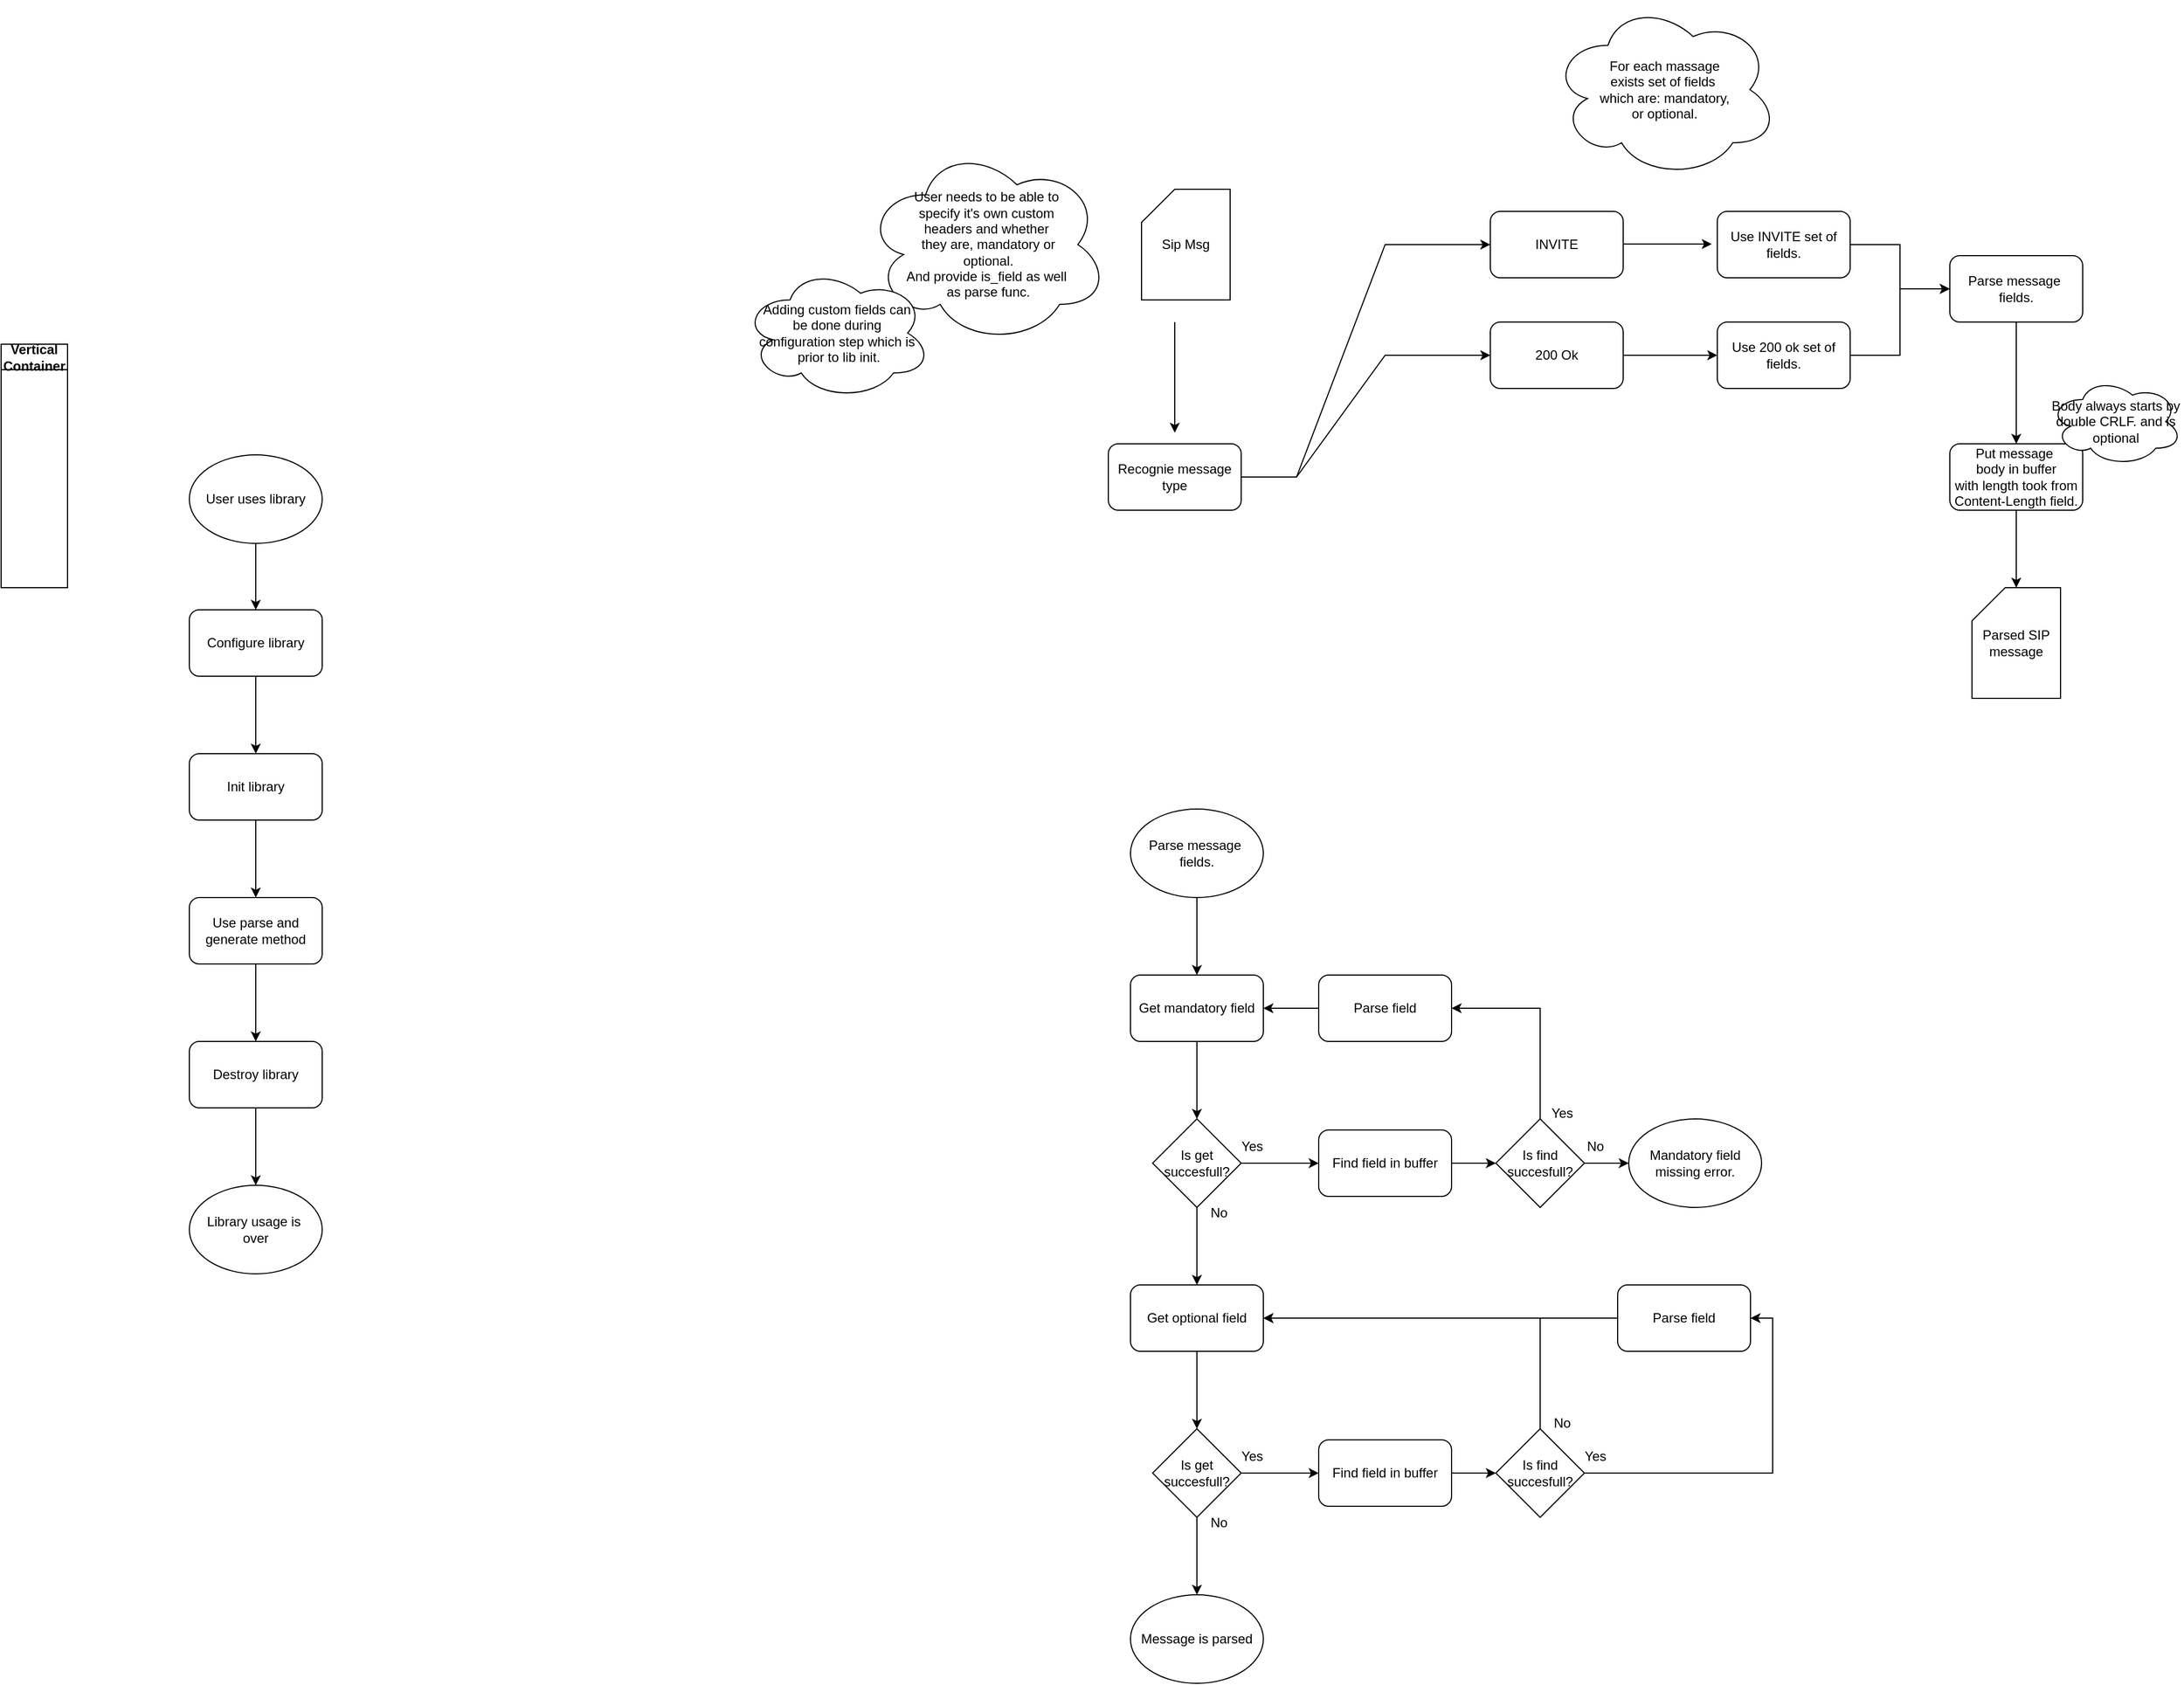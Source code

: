 <mxfile version="27.0.3" pages="3">
  <diagram id="EyKCJ9p8DS76YDcsihgK" name="Flows">
    <mxGraphModel dx="4693" dy="2730" grid="1" gridSize="10" guides="1" tooltips="1" connect="1" arrows="1" fold="1" page="1" pageScale="1" pageWidth="850" pageHeight="1100" math="0" shadow="0">
      <root>
        <mxCell id="0" />
        <mxCell id="1" parent="0" />
        <mxCell id="xE04CjFLNTHIilYyt4f3-55" value="" style="edgeStyle=orthogonalEdgeStyle;rounded=0;orthogonalLoop=1;jettySize=auto;html=1;entryX=1;entryY=0.5;entryDx=0;entryDy=0;" parent="1" edge="1">
          <mxGeometry relative="1" as="geometry">
            <mxPoint x="210.0" y="180.0" as="targetPoint" />
            <Array as="points">
              <mxPoint x="610" y="450" />
              <mxPoint x="610" y="180" />
            </Array>
          </mxGeometry>
        </mxCell>
        <mxCell id="UoICTIJsH6TBClhn2uof-1" value="Sip Msg" style="shape=card;whiteSpace=wrap;html=1;" parent="1" vertex="1">
          <mxGeometry x="150" y="-640" width="80" height="100" as="geometry" />
        </mxCell>
        <mxCell id="UoICTIJsH6TBClhn2uof-2" value="" style="endArrow=classic;html=1;rounded=0;" parent="1" edge="1">
          <mxGeometry width="50" height="50" relative="1" as="geometry">
            <mxPoint x="180" y="-520" as="sourcePoint" />
            <mxPoint x="180" y="-420" as="targetPoint" />
          </mxGeometry>
        </mxCell>
        <mxCell id="UoICTIJsH6TBClhn2uof-3" value="Recognie message type" style="rounded=1;whiteSpace=wrap;html=1;" parent="1" vertex="1">
          <mxGeometry x="120" y="-410" width="120" height="60" as="geometry" />
        </mxCell>
        <mxCell id="UoICTIJsH6TBClhn2uof-4" value="" style="endArrow=classic;html=1;rounded=0;entryX=0;entryY=0.5;entryDx=0;entryDy=0;" parent="1" target="UoICTIJsH6TBClhn2uof-5" edge="1">
          <mxGeometry width="50" height="50" relative="1" as="geometry">
            <mxPoint x="240" y="-380" as="sourcePoint" />
            <mxPoint x="290" y="-430" as="targetPoint" />
            <Array as="points">
              <mxPoint x="290" y="-380" />
              <mxPoint x="370" y="-590" />
            </Array>
          </mxGeometry>
        </mxCell>
        <mxCell id="UoICTIJsH6TBClhn2uof-5" value="INVITE" style="rounded=1;whiteSpace=wrap;html=1;" parent="1" vertex="1">
          <mxGeometry x="465" y="-620" width="120" height="60" as="geometry" />
        </mxCell>
        <mxCell id="UoICTIJsH6TBClhn2uof-6" value="" style="endArrow=classic;html=1;rounded=0;entryX=0;entryY=0.5;entryDx=0;entryDy=0;" parent="1" target="UoICTIJsH6TBClhn2uof-7" edge="1">
          <mxGeometry width="50" height="50" relative="1" as="geometry">
            <mxPoint x="240" y="-380" as="sourcePoint" />
            <mxPoint x="440" y="-490" as="targetPoint" />
            <Array as="points">
              <mxPoint x="290" y="-380" />
              <mxPoint x="370" y="-490" />
            </Array>
          </mxGeometry>
        </mxCell>
        <mxCell id="UoICTIJsH6TBClhn2uof-13" value="" style="edgeStyle=orthogonalEdgeStyle;rounded=0;orthogonalLoop=1;jettySize=auto;html=1;" parent="1" source="UoICTIJsH6TBClhn2uof-7" target="UoICTIJsH6TBClhn2uof-12" edge="1">
          <mxGeometry relative="1" as="geometry" />
        </mxCell>
        <mxCell id="UoICTIJsH6TBClhn2uof-7" value="200 Ok" style="rounded=1;whiteSpace=wrap;html=1;" parent="1" vertex="1">
          <mxGeometry x="465" y="-520" width="120" height="60" as="geometry" />
        </mxCell>
        <mxCell id="UoICTIJsH6TBClhn2uof-17" value="" style="edgeStyle=orthogonalEdgeStyle;rounded=0;orthogonalLoop=1;jettySize=auto;html=1;" parent="1" source="UoICTIJsH6TBClhn2uof-8" target="UoICTIJsH6TBClhn2uof-16" edge="1">
          <mxGeometry relative="1" as="geometry" />
        </mxCell>
        <mxCell id="UoICTIJsH6TBClhn2uof-8" value="Parse message&amp;nbsp;&lt;div&gt;fields.&lt;/div&gt;" style="rounded=1;whiteSpace=wrap;html=1;" parent="1" vertex="1">
          <mxGeometry x="880" y="-580" width="120" height="60" as="geometry" />
        </mxCell>
        <mxCell id="UoICTIJsH6TBClhn2uof-9" value="" style="endArrow=classic;html=1;rounded=0;" parent="1" edge="1">
          <mxGeometry width="50" height="50" relative="1" as="geometry">
            <mxPoint x="585" y="-590.5" as="sourcePoint" />
            <mxPoint x="665" y="-590.5" as="targetPoint" />
          </mxGeometry>
        </mxCell>
        <mxCell id="UoICTIJsH6TBClhn2uof-14" value="" style="edgeStyle=orthogonalEdgeStyle;rounded=0;orthogonalLoop=1;jettySize=auto;html=1;" parent="1" source="UoICTIJsH6TBClhn2uof-10" target="UoICTIJsH6TBClhn2uof-8" edge="1">
          <mxGeometry relative="1" as="geometry" />
        </mxCell>
        <mxCell id="UoICTIJsH6TBClhn2uof-10" value="Use INVITE set of fields." style="rounded=1;whiteSpace=wrap;html=1;" parent="1" vertex="1">
          <mxGeometry x="670" y="-620" width="120" height="60" as="geometry" />
        </mxCell>
        <mxCell id="UoICTIJsH6TBClhn2uof-11" value="For each massage&lt;div&gt;exists set of fields&amp;nbsp;&lt;/div&gt;&lt;div&gt;which are: mandatory,&lt;/div&gt;&lt;div&gt;or optional&lt;span style=&quot;background-color: transparent; color: light-dark(rgb(0, 0, 0), rgb(255, 255, 255));&quot;&gt;.&lt;/span&gt;&lt;/div&gt;" style="ellipse;shape=cloud;whiteSpace=wrap;html=1;" parent="1" vertex="1">
          <mxGeometry x="520" y="-810" width="205" height="160" as="geometry" />
        </mxCell>
        <mxCell id="UoICTIJsH6TBClhn2uof-15" value="" style="edgeStyle=orthogonalEdgeStyle;rounded=0;orthogonalLoop=1;jettySize=auto;html=1;" parent="1" source="UoICTIJsH6TBClhn2uof-12" target="UoICTIJsH6TBClhn2uof-8" edge="1">
          <mxGeometry relative="1" as="geometry" />
        </mxCell>
        <mxCell id="UoICTIJsH6TBClhn2uof-12" value="Use 200 ok set of fields." style="rounded=1;whiteSpace=wrap;html=1;" parent="1" vertex="1">
          <mxGeometry x="670" y="-520" width="120" height="60" as="geometry" />
        </mxCell>
        <mxCell id="UoICTIJsH6TBClhn2uof-20" value="" style="edgeStyle=orthogonalEdgeStyle;rounded=0;orthogonalLoop=1;jettySize=auto;html=1;" parent="1" source="UoICTIJsH6TBClhn2uof-16" target="UoICTIJsH6TBClhn2uof-19" edge="1">
          <mxGeometry relative="1" as="geometry" />
        </mxCell>
        <mxCell id="UoICTIJsH6TBClhn2uof-16" value="Put message&amp;nbsp;&lt;div&gt;body in buffer&lt;/div&gt;&lt;div&gt;with length took from Content-Length field.&lt;/div&gt;" style="rounded=1;whiteSpace=wrap;html=1;" parent="1" vertex="1">
          <mxGeometry x="880" y="-410" width="120" height="60" as="geometry" />
        </mxCell>
        <mxCell id="UoICTIJsH6TBClhn2uof-19" value="Parsed SIP&lt;br&gt;message" style="shape=card;whiteSpace=wrap;html=1;" parent="1" vertex="1">
          <mxGeometry x="900" y="-280" width="80" height="100" as="geometry" />
        </mxCell>
        <mxCell id="UoICTIJsH6TBClhn2uof-23" value="" style="edgeStyle=orthogonalEdgeStyle;rounded=0;orthogonalLoop=1;jettySize=auto;html=1;" parent="1" source="UoICTIJsH6TBClhn2uof-24" edge="1">
          <mxGeometry relative="1" as="geometry">
            <mxPoint x="200" y="70" as="targetPoint" />
          </mxGeometry>
        </mxCell>
        <mxCell id="UoICTIJsH6TBClhn2uof-24" value="Parse message&amp;nbsp;&lt;div&gt;fields.&lt;/div&gt;" style="ellipse;whiteSpace=wrap;html=1;" parent="1" vertex="1">
          <mxGeometry x="140" y="-80" width="120" height="80" as="geometry" />
        </mxCell>
        <mxCell id="UoICTIJsH6TBClhn2uof-25" value="" style="edgeStyle=orthogonalEdgeStyle;rounded=0;orthogonalLoop=1;jettySize=auto;html=1;" parent="1" source="UoICTIJsH6TBClhn2uof-26" edge="1">
          <mxGeometry relative="1" as="geometry">
            <mxPoint x="200" y="200" as="targetPoint" />
          </mxGeometry>
        </mxCell>
        <mxCell id="UoICTIJsH6TBClhn2uof-26" value="Get mandatory field" style="rounded=1;whiteSpace=wrap;html=1;" parent="1" vertex="1">
          <mxGeometry x="140" y="70" width="120" height="60" as="geometry" />
        </mxCell>
        <mxCell id="UoICTIJsH6TBClhn2uof-56" value="" style="edgeStyle=orthogonalEdgeStyle;rounded=0;orthogonalLoop=1;jettySize=auto;html=1;" parent="1" source="UoICTIJsH6TBClhn2uof-54" target="UoICTIJsH6TBClhn2uof-55" edge="1">
          <mxGeometry relative="1" as="geometry" />
        </mxCell>
        <mxCell id="UoICTIJsH6TBClhn2uof-59" value="" style="edgeStyle=orthogonalEdgeStyle;rounded=0;orthogonalLoop=1;jettySize=auto;html=1;entryX=0;entryY=0.5;entryDx=0;entryDy=0;" parent="1" source="UoICTIJsH6TBClhn2uof-54" target="UoICTIJsH6TBClhn2uof-60" edge="1">
          <mxGeometry relative="1" as="geometry">
            <mxPoint x="300" y="240" as="targetPoint" />
          </mxGeometry>
        </mxCell>
        <mxCell id="UoICTIJsH6TBClhn2uof-54" value="Is get succesfull?" style="rhombus;whiteSpace=wrap;html=1;" parent="1" vertex="1">
          <mxGeometry x="160" y="200" width="80" height="80" as="geometry" />
        </mxCell>
        <mxCell id="UoICTIJsH6TBClhn2uof-55" value="Get optional field" style="rounded=1;whiteSpace=wrap;html=1;" parent="1" vertex="1">
          <mxGeometry x="140" y="350" width="120" height="60" as="geometry" />
        </mxCell>
        <mxCell id="UoICTIJsH6TBClhn2uof-57" value="No" style="text;html=1;align=center;verticalAlign=middle;whiteSpace=wrap;rounded=0;" parent="1" vertex="1">
          <mxGeometry x="190" y="270" width="60" height="30" as="geometry" />
        </mxCell>
        <mxCell id="UoICTIJsH6TBClhn2uof-62" value="" style="edgeStyle=orthogonalEdgeStyle;rounded=0;orthogonalLoop=1;jettySize=auto;html=1;" parent="1" source="UoICTIJsH6TBClhn2uof-60" target="UoICTIJsH6TBClhn2uof-61" edge="1">
          <mxGeometry relative="1" as="geometry" />
        </mxCell>
        <mxCell id="UoICTIJsH6TBClhn2uof-60" value="Find field in buffer" style="rounded=1;whiteSpace=wrap;html=1;" parent="1" vertex="1">
          <mxGeometry x="310" y="210" width="120" height="60" as="geometry" />
        </mxCell>
        <mxCell id="UoICTIJsH6TBClhn2uof-64" value="" style="edgeStyle=orthogonalEdgeStyle;rounded=0;orthogonalLoop=1;jettySize=auto;html=1;entryX=1;entryY=0.5;entryDx=0;entryDy=0;" parent="1" source="UoICTIJsH6TBClhn2uof-61" target="UoICTIJsH6TBClhn2uof-65" edge="1">
          <mxGeometry relative="1" as="geometry">
            <mxPoint x="510" y="80" as="targetPoint" />
            <Array as="points">
              <mxPoint x="510" y="100" />
            </Array>
          </mxGeometry>
        </mxCell>
        <mxCell id="UoICTIJsH6TBClhn2uof-73" value="" style="edgeStyle=orthogonalEdgeStyle;rounded=0;orthogonalLoop=1;jettySize=auto;html=1;entryX=0;entryY=0.5;entryDx=0;entryDy=0;" parent="1" source="UoICTIJsH6TBClhn2uof-61" target="UoICTIJsH6TBClhn2uof-72" edge="1">
          <mxGeometry relative="1" as="geometry" />
        </mxCell>
        <mxCell id="UoICTIJsH6TBClhn2uof-61" value="Is find succesfull?" style="rhombus;whiteSpace=wrap;html=1;" parent="1" vertex="1">
          <mxGeometry x="470" y="200" width="80" height="80" as="geometry" />
        </mxCell>
        <mxCell id="UoICTIJsH6TBClhn2uof-66" value="" style="edgeStyle=orthogonalEdgeStyle;rounded=0;orthogonalLoop=1;jettySize=auto;html=1;" parent="1" source="UoICTIJsH6TBClhn2uof-65" target="UoICTIJsH6TBClhn2uof-26" edge="1">
          <mxGeometry relative="1" as="geometry" />
        </mxCell>
        <mxCell id="UoICTIJsH6TBClhn2uof-65" value="Parse field" style="rounded=1;whiteSpace=wrap;html=1;" parent="1" vertex="1">
          <mxGeometry x="310" y="70" width="120" height="60" as="geometry" />
        </mxCell>
        <mxCell id="UoICTIJsH6TBClhn2uof-67" value="Yes" style="text;html=1;align=center;verticalAlign=middle;whiteSpace=wrap;rounded=0;" parent="1" vertex="1">
          <mxGeometry x="220" y="210" width="60" height="30" as="geometry" />
        </mxCell>
        <mxCell id="UoICTIJsH6TBClhn2uof-68" value="Yes" style="text;html=1;align=center;verticalAlign=middle;whiteSpace=wrap;rounded=0;" parent="1" vertex="1">
          <mxGeometry x="500" y="180" width="60" height="30" as="geometry" />
        </mxCell>
        <mxCell id="UoICTIJsH6TBClhn2uof-71" value="No" style="text;html=1;align=center;verticalAlign=middle;whiteSpace=wrap;rounded=0;" parent="1" vertex="1">
          <mxGeometry x="530" y="210" width="60" height="30" as="geometry" />
        </mxCell>
        <mxCell id="UoICTIJsH6TBClhn2uof-72" value="Mandatory field missing error." style="ellipse;whiteSpace=wrap;html=1;" parent="1" vertex="1">
          <mxGeometry x="590" y="200" width="120" height="80" as="geometry" />
        </mxCell>
        <mxCell id="UoICTIJsH6TBClhn2uof-74" value="User needs to be able to&lt;div&gt;&amp;nbsp;specify&amp;nbsp;&lt;span style=&quot;background-color: transparent; color: light-dark(rgb(0, 0, 0), rgb(255, 255, 255));&quot;&gt;it&#39;s own custom&amp;nbsp;&lt;/span&gt;&lt;/div&gt;&lt;div&gt;&lt;span style=&quot;background-color: transparent; color: light-dark(rgb(0, 0, 0), rgb(255, 255, 255));&quot;&gt;headers and whether&lt;/span&gt;&lt;/div&gt;&lt;div&gt;&lt;span style=&quot;background-color: transparent; color: light-dark(rgb(0, 0, 0), rgb(255, 255, 255));&quot;&gt;&amp;nbsp;they are, mandatory or&lt;/span&gt;&lt;/div&gt;&lt;div&gt;&lt;span style=&quot;background-color: transparent; color: light-dark(rgb(0, 0, 0), rgb(255, 255, 255));&quot;&gt;&amp;nbsp;optional.&lt;/span&gt;&lt;div&gt;&lt;div&gt;And provide is_field as well&lt;/div&gt;&lt;div&gt;&amp;nbsp;as parse func.&lt;/div&gt;&lt;/div&gt;&lt;/div&gt;" style="ellipse;shape=cloud;whiteSpace=wrap;html=1;" parent="1" vertex="1">
          <mxGeometry x="-100" y="-680" width="220" height="180" as="geometry" />
        </mxCell>
        <mxCell id="eR2DN6solA16jcQ7DVci-6" value="" style="edgeStyle=orthogonalEdgeStyle;rounded=0;orthogonalLoop=1;jettySize=auto;html=1;" parent="1" edge="1">
          <mxGeometry relative="1" as="geometry">
            <mxPoint x="200" y="410" as="sourcePoint" />
            <mxPoint x="200" y="480" as="targetPoint" />
          </mxGeometry>
        </mxCell>
        <mxCell id="eR2DN6solA16jcQ7DVci-7" value="" style="edgeStyle=orthogonalEdgeStyle;rounded=0;orthogonalLoop=1;jettySize=auto;html=1;" parent="1" source="eR2DN6solA16jcQ7DVci-9" edge="1">
          <mxGeometry relative="1" as="geometry">
            <mxPoint x="200" y="630" as="targetPoint" />
          </mxGeometry>
        </mxCell>
        <mxCell id="eR2DN6solA16jcQ7DVci-8" value="" style="edgeStyle=orthogonalEdgeStyle;rounded=0;orthogonalLoop=1;jettySize=auto;html=1;entryX=0;entryY=0.5;entryDx=0;entryDy=0;" parent="1" source="eR2DN6solA16jcQ7DVci-9" edge="1">
          <mxGeometry relative="1" as="geometry">
            <mxPoint x="310" y="520" as="targetPoint" />
          </mxGeometry>
        </mxCell>
        <mxCell id="eR2DN6solA16jcQ7DVci-9" value="Is get succesfull?" style="rhombus;whiteSpace=wrap;html=1;" parent="1" vertex="1">
          <mxGeometry x="160" y="480" width="80" height="80" as="geometry" />
        </mxCell>
        <mxCell id="eR2DN6solA16jcQ7DVci-10" value="No" style="text;html=1;align=center;verticalAlign=middle;whiteSpace=wrap;rounded=0;" parent="1" vertex="1">
          <mxGeometry x="190" y="550" width="60" height="30" as="geometry" />
        </mxCell>
        <mxCell id="eR2DN6solA16jcQ7DVci-11" value="Yes" style="text;html=1;align=center;verticalAlign=middle;whiteSpace=wrap;rounded=0;" parent="1" vertex="1">
          <mxGeometry x="220" y="490" width="60" height="30" as="geometry" />
        </mxCell>
        <mxCell id="eR2DN6solA16jcQ7DVci-14" value="" style="edgeStyle=orthogonalEdgeStyle;rounded=0;orthogonalLoop=1;jettySize=auto;html=1;" parent="1" source="eR2DN6solA16jcQ7DVci-12" target="eR2DN6solA16jcQ7DVci-13" edge="1">
          <mxGeometry relative="1" as="geometry" />
        </mxCell>
        <mxCell id="eR2DN6solA16jcQ7DVci-12" value="Find field in buffer" style="rounded=1;whiteSpace=wrap;html=1;" parent="1" vertex="1">
          <mxGeometry x="310" y="490" width="120" height="60" as="geometry" />
        </mxCell>
        <mxCell id="eR2DN6solA16jcQ7DVci-16" value="" style="edgeStyle=orthogonalEdgeStyle;rounded=0;orthogonalLoop=1;jettySize=auto;html=1;entryX=1;entryY=0.5;entryDx=0;entryDy=0;" parent="1" source="eR2DN6solA16jcQ7DVci-13" target="UoICTIJsH6TBClhn2uof-55" edge="1">
          <mxGeometry relative="1" as="geometry">
            <mxPoint x="510" y="360" as="targetPoint" />
            <Array as="points">
              <mxPoint x="510" y="380" />
            </Array>
          </mxGeometry>
        </mxCell>
        <mxCell id="eR2DN6solA16jcQ7DVci-20" value="" style="edgeStyle=orthogonalEdgeStyle;rounded=0;orthogonalLoop=1;jettySize=auto;html=1;entryX=1;entryY=0.5;entryDx=0;entryDy=0;" parent="1" source="eR2DN6solA16jcQ7DVci-13" target="eR2DN6solA16jcQ7DVci-18" edge="1">
          <mxGeometry relative="1" as="geometry">
            <mxPoint x="670" y="520" as="targetPoint" />
          </mxGeometry>
        </mxCell>
        <mxCell id="eR2DN6solA16jcQ7DVci-13" value="Is find succesfull?" style="rhombus;whiteSpace=wrap;html=1;" parent="1" vertex="1">
          <mxGeometry x="470" y="480" width="80" height="80" as="geometry" />
        </mxCell>
        <mxCell id="eR2DN6solA16jcQ7DVci-17" value="No" style="text;html=1;align=center;verticalAlign=middle;whiteSpace=wrap;rounded=0;" parent="1" vertex="1">
          <mxGeometry x="500" y="460" width="60" height="30" as="geometry" />
        </mxCell>
        <mxCell id="eR2DN6solA16jcQ7DVci-22" value="" style="edgeStyle=orthogonalEdgeStyle;rounded=0;orthogonalLoop=1;jettySize=auto;html=1;entryX=1;entryY=0.5;entryDx=0;entryDy=0;" parent="1" source="eR2DN6solA16jcQ7DVci-18" target="UoICTIJsH6TBClhn2uof-55" edge="1">
          <mxGeometry relative="1" as="geometry">
            <mxPoint x="270" y="380" as="targetPoint" />
          </mxGeometry>
        </mxCell>
        <mxCell id="eR2DN6solA16jcQ7DVci-18" value="Parse field" style="rounded=1;whiteSpace=wrap;html=1;" parent="1" vertex="1">
          <mxGeometry x="580" y="350" width="120" height="60" as="geometry" />
        </mxCell>
        <mxCell id="eR2DN6solA16jcQ7DVci-23" value="Yes" style="text;html=1;align=center;verticalAlign=middle;whiteSpace=wrap;rounded=0;" parent="1" vertex="1">
          <mxGeometry x="530" y="490" width="60" height="30" as="geometry" />
        </mxCell>
        <mxCell id="eR2DN6solA16jcQ7DVci-25" value="Message is parsed" style="ellipse;whiteSpace=wrap;html=1;" parent="1" vertex="1">
          <mxGeometry x="140" y="630" width="120" height="80" as="geometry" />
        </mxCell>
        <mxCell id="eR2DN6solA16jcQ7DVci-27" value="Body always starts by double CRLF. and is optional" style="ellipse;shape=cloud;whiteSpace=wrap;html=1;" parent="1" vertex="1">
          <mxGeometry x="970" y="-470" width="120" height="80" as="geometry" />
        </mxCell>
        <mxCell id="eR2DN6solA16jcQ7DVci-33" value="Adding custom fields can&lt;div&gt;&amp;nbsp;be done during&amp;nbsp;&lt;div&gt;configuration step which is&lt;/div&gt;&lt;div&gt;&amp;nbsp;prior to lib init.&lt;/div&gt;&lt;/div&gt;" style="ellipse;shape=cloud;whiteSpace=wrap;html=1;" parent="1" vertex="1">
          <mxGeometry x="-210" y="-570" width="170" height="120" as="geometry" />
        </mxCell>
        <mxCell id="eR2DN6solA16jcQ7DVci-40" value="" style="edgeStyle=orthogonalEdgeStyle;rounded=0;orthogonalLoop=1;jettySize=auto;html=1;" parent="1" source="eR2DN6solA16jcQ7DVci-34" target="eR2DN6solA16jcQ7DVci-35" edge="1">
          <mxGeometry relative="1" as="geometry" />
        </mxCell>
        <mxCell id="eR2DN6solA16jcQ7DVci-34" value="User uses library" style="ellipse;whiteSpace=wrap;html=1;" parent="1" vertex="1">
          <mxGeometry x="-710" y="-400" width="120" height="80" as="geometry" />
        </mxCell>
        <mxCell id="eR2DN6solA16jcQ7DVci-41" value="" style="edgeStyle=orthogonalEdgeStyle;rounded=0;orthogonalLoop=1;jettySize=auto;html=1;" parent="1" source="eR2DN6solA16jcQ7DVci-35" target="eR2DN6solA16jcQ7DVci-36" edge="1">
          <mxGeometry relative="1" as="geometry" />
        </mxCell>
        <mxCell id="eR2DN6solA16jcQ7DVci-35" value="Configure library" style="rounded=1;whiteSpace=wrap;html=1;" parent="1" vertex="1">
          <mxGeometry x="-710" y="-260" width="120" height="60" as="geometry" />
        </mxCell>
        <mxCell id="eR2DN6solA16jcQ7DVci-42" value="" style="edgeStyle=orthogonalEdgeStyle;rounded=0;orthogonalLoop=1;jettySize=auto;html=1;" parent="1" source="eR2DN6solA16jcQ7DVci-36" target="eR2DN6solA16jcQ7DVci-37" edge="1">
          <mxGeometry relative="1" as="geometry" />
        </mxCell>
        <mxCell id="eR2DN6solA16jcQ7DVci-36" value="Init library" style="rounded=1;whiteSpace=wrap;html=1;" parent="1" vertex="1">
          <mxGeometry x="-710" y="-130" width="120" height="60" as="geometry" />
        </mxCell>
        <mxCell id="eR2DN6solA16jcQ7DVci-43" value="" style="edgeStyle=orthogonalEdgeStyle;rounded=0;orthogonalLoop=1;jettySize=auto;html=1;" parent="1" source="eR2DN6solA16jcQ7DVci-37" target="eR2DN6solA16jcQ7DVci-38" edge="1">
          <mxGeometry relative="1" as="geometry" />
        </mxCell>
        <mxCell id="eR2DN6solA16jcQ7DVci-37" value="Use parse and generate method" style="rounded=1;whiteSpace=wrap;html=1;" parent="1" vertex="1">
          <mxGeometry x="-710" width="120" height="60" as="geometry" />
        </mxCell>
        <mxCell id="eR2DN6solA16jcQ7DVci-44" value="" style="edgeStyle=orthogonalEdgeStyle;rounded=0;orthogonalLoop=1;jettySize=auto;html=1;" parent="1" source="eR2DN6solA16jcQ7DVci-38" target="eR2DN6solA16jcQ7DVci-39" edge="1">
          <mxGeometry relative="1" as="geometry" />
        </mxCell>
        <mxCell id="eR2DN6solA16jcQ7DVci-38" value="Destroy library" style="rounded=1;whiteSpace=wrap;html=1;" parent="1" vertex="1">
          <mxGeometry x="-710" y="130" width="120" height="60" as="geometry" />
        </mxCell>
        <mxCell id="eR2DN6solA16jcQ7DVci-39" value="Library usage is&amp;nbsp;&lt;div&gt;over&lt;/div&gt;" style="ellipse;whiteSpace=wrap;html=1;" parent="1" vertex="1">
          <mxGeometry x="-710" y="260" width="120" height="80" as="geometry" />
        </mxCell>
        <mxCell id="ppC_Zc6JTvV7ntBts1Lc-1" value="Vertical Container" style="swimlane;whiteSpace=wrap;html=1;" vertex="1" parent="1">
          <mxGeometry x="-880" y="-500" width="60" height="220" as="geometry" />
        </mxCell>
      </root>
    </mxGraphModel>
  </diagram>
  <diagram id="qCadeh_U3OoY7e1MMHM6" name="Modules">
    <mxGraphModel dx="1040" dy="1358" grid="1" gridSize="10" guides="1" tooltips="1" connect="1" arrows="1" fold="1" page="1" pageScale="1" pageWidth="850" pageHeight="1100" math="0" shadow="0">
      <root>
        <mxCell id="0" />
        <mxCell id="1" parent="0" />
        <mxCell id="4k9jCf27YW4nFtWZx-ae-10" value="" style="edgeStyle=orthogonalEdgeStyle;rounded=0;orthogonalLoop=1;jettySize=auto;html=1;dashed=1;dashPattern=8 8;endArrow=classic;startFill=0;startArrow=none;endFill=1;" edge="1" parent="1" source="4k9jCf27YW4nFtWZx-ae-9" target="o1vcPZXe2npQqsev3x8U-16">
          <mxGeometry relative="1" as="geometry" />
        </mxCell>
        <mxCell id="4k9jCf27YW4nFtWZx-ae-9" value="" style="shape=folder;fontStyle=1;spacingTop=10;tabWidth=40;tabHeight=14;tabPosition=left;html=1;whiteSpace=wrap;" vertex="1" parent="1">
          <mxGeometry x="390" y="810" width="620" height="640" as="geometry" />
        </mxCell>
        <mxCell id="o1vcPZXe2npQqsev3x8U-3" value="c_minilib_sip_codec" style="shape=folder;fontStyle=1;spacingTop=10;tabWidth=40;tabHeight=14;tabPosition=left;html=1;whiteSpace=wrap;" vertex="1" parent="1">
          <mxGeometry x="130" y="870" width="160" height="70" as="geometry" />
        </mxCell>
        <mxCell id="4k9jCf27YW4nFtWZx-ae-11" value="" style="edgeStyle=orthogonalEdgeStyle;rounded=0;orthogonalLoop=1;jettySize=auto;html=1;dashed=1;dashPattern=8 8;endArrow=none;startFill=1;startArrow=classic;" edge="1" parent="1" source="o1vcPZXe2npQqsev3x8U-4" target="4k9jCf27YW4nFtWZx-ae-9">
          <mxGeometry relative="1" as="geometry" />
        </mxCell>
        <mxCell id="o1vcPZXe2npQqsev3x8U-4" value="Scheme" style="shape=folder;fontStyle=1;spacingTop=10;tabWidth=40;tabHeight=14;tabPosition=left;html=1;whiteSpace=wrap;" vertex="1" parent="1">
          <mxGeometry x="530" y="1560" width="110" height="70" as="geometry" />
        </mxCell>
        <mxCell id="o1vcPZXe2npQqsev3x8U-12" value="" style="edgeStyle=orthogonalEdgeStyle;rounded=0;orthogonalLoop=1;jettySize=auto;html=1;endArrow=none;startFill=1;dashed=1;dashPattern=8 8;endFill=1;startArrow=classic;" edge="1" parent="1" source="o1vcPZXe2npQqsev3x8U-7" target="o1vcPZXe2npQqsev3x8U-3">
          <mxGeometry relative="1" as="geometry" />
        </mxCell>
        <mxCell id="o1vcPZXe2npQqsev3x8U-24" value="" style="edgeStyle=orthogonalEdgeStyle;rounded=0;orthogonalLoop=1;jettySize=auto;html=1;dashed=1;dashPattern=8 8;" edge="1" parent="1" source="o1vcPZXe2npQqsev3x8U-7" target="o1vcPZXe2npQqsev3x8U-23">
          <mxGeometry relative="1" as="geometry" />
        </mxCell>
        <mxCell id="o1vcPZXe2npQqsev3x8U-7" value="SIP Proto" style="shape=folder;fontStyle=1;spacingTop=10;tabWidth=40;tabHeight=14;tabPosition=left;html=1;whiteSpace=wrap;" vertex="1" parent="1">
          <mxGeometry x="450" y="870" width="110" height="70" as="geometry" />
        </mxCell>
        <mxCell id="4k9jCf27YW4nFtWZx-ae-8" value="" style="edgeStyle=orthogonalEdgeStyle;rounded=0;orthogonalLoop=1;jettySize=auto;html=1;entryX=0.5;entryY=1;entryDx=0;entryDy=0;entryPerimeter=0;endArrow=none;startFill=1;dashed=1;dashPattern=8 8;startArrow=classic;" edge="1" parent="1" source="o1vcPZXe2npQqsev3x8U-8" target="4k9jCf27YW4nFtWZx-ae-4">
          <mxGeometry relative="1" as="geometry">
            <mxPoint x="575" y="1205" as="targetPoint" />
            <Array as="points">
              <mxPoint x="575" y="1280" />
              <mxPoint x="700" y="1280" />
            </Array>
          </mxGeometry>
        </mxCell>
        <mxCell id="o1vcPZXe2npQqsev3x8U-8" value="Parser" style="shape=folder;fontStyle=1;spacingTop=10;tabWidth=40;tabHeight=14;tabPosition=left;html=1;whiteSpace=wrap;" vertex="1" parent="1">
          <mxGeometry x="520" y="1320" width="110" height="70" as="geometry" />
        </mxCell>
        <mxCell id="4k9jCf27YW4nFtWZx-ae-6" value="" style="edgeStyle=orthogonalEdgeStyle;rounded=0;orthogonalLoop=1;jettySize=auto;html=1;entryX=0.5;entryY=1;entryDx=0;entryDy=0;entryPerimeter=0;endArrow=none;startFill=1;dashed=1;dashPattern=8 8;startArrow=classic;" edge="1" parent="1" source="o1vcPZXe2npQqsev3x8U-9" target="4k9jCf27YW4nFtWZx-ae-4">
          <mxGeometry relative="1" as="geometry">
            <mxPoint x="810" y="1205" as="targetPoint" />
          </mxGeometry>
        </mxCell>
        <mxCell id="o1vcPZXe2npQqsev3x8U-9" value="Generator" style="shape=folder;fontStyle=1;spacingTop=10;tabWidth=40;tabHeight=14;tabPosition=left;html=1;whiteSpace=wrap;" vertex="1" parent="1">
          <mxGeometry x="755" y="1320" width="110" height="70" as="geometry" />
        </mxCell>
        <mxCell id="o1vcPZXe2npQqsev3x8U-16" value="SIP Msg" style="shape=folder;fontStyle=1;spacingTop=10;tabWidth=40;tabHeight=14;tabPosition=left;html=1;whiteSpace=wrap;" vertex="1" parent="1">
          <mxGeometry x="720" y="1560" width="110" height="70" as="geometry" />
        </mxCell>
        <mxCell id="o1vcPZXe2npQqsev3x8U-20" value="SIP proto is&amp;nbsp;&lt;div&gt;entrypoint&lt;/div&gt;&lt;div&gt;&amp;nbsp;for parser and generator&lt;/div&gt;" style="ellipse;shape=cloud;whiteSpace=wrap;html=1;" vertex="1" parent="1">
          <mxGeometry x="305" y="620" width="120" height="80" as="geometry" />
        </mxCell>
        <mxCell id="o1vcPZXe2npQqsev3x8U-21" value="SIP proto holds all schemes." style="ellipse;shape=cloud;whiteSpace=wrap;html=1;" vertex="1" parent="1">
          <mxGeometry x="400" y="680" width="120" height="80" as="geometry" />
        </mxCell>
        <mxCell id="o1vcPZXe2npQqsev3x8U-35" value="" style="edgeStyle=orthogonalEdgeStyle;rounded=0;orthogonalLoop=1;jettySize=auto;html=1;endArrow=classic;startFill=0;dashed=1;dashPattern=8 8;startArrow=none;endFill=1;" edge="1" parent="1" source="o1vcPZXe2npQqsev3x8U-23" target="o1vcPZXe2npQqsev3x8U-33">
          <mxGeometry relative="1" as="geometry" />
        </mxCell>
        <mxCell id="o1vcPZXe2npQqsev3x8U-23" value="SIP modules" style="shape=folder;fontStyle=1;spacingTop=10;tabWidth=40;tabHeight=14;tabPosition=left;html=1;whiteSpace=wrap;" vertex="1" parent="1">
          <mxGeometry x="645" y="870" width="110" height="70" as="geometry" />
        </mxCell>
        <mxCell id="o1vcPZXe2npQqsev3x8U-38" value="" style="edgeStyle=orthogonalEdgeStyle;rounded=0;orthogonalLoop=1;jettySize=auto;html=1;dashed=1;dashPattern=8 8;endArrow=none;startFill=1;startArrow=classic;" edge="1" parent="1" source="o1vcPZXe2npQqsev3x8U-32">
          <mxGeometry relative="1" as="geometry">
            <mxPoint x="700" y="980" as="targetPoint" />
            <Array as="points">
              <mxPoint x="505" y="980" />
              <mxPoint x="700" y="980" />
            </Array>
          </mxGeometry>
        </mxCell>
        <mxCell id="o1vcPZXe2npQqsev3x8U-39" value="" style="edgeStyle=orthogonalEdgeStyle;rounded=0;orthogonalLoop=1;jettySize=auto;html=1;dashed=1;dashPattern=8 8;endArrow=none;startFill=0;endFill=1;" edge="1" parent="1" source="o1vcPZXe2npQqsev3x8U-32">
          <mxGeometry relative="1" as="geometry">
            <mxPoint x="505" y="1140" as="targetPoint" />
          </mxGeometry>
        </mxCell>
        <mxCell id="o1vcPZXe2npQqsev3x8U-32" value="INVITE&lt;span style=&quot;color: rgba(0, 0, 0, 0); font-family: monospace; font-size: 0px; font-weight: 400; text-align: start; text-wrap-mode: nowrap;&quot;&gt;%3CmxGraphModel%3E%3Croot%3E%3CmxCell%20id%3D%220%22%2F%3E%3CmxCell%20id%3D%221%22%20parent%3D%220%22%2F%3E%3CmxCell%20id%3D%222%22%20value%3D%22modules%22%20style%3D%22shape%3Dfolder%3BfontStyle%3D1%3BspacingTop%3D10%3BtabWidth%3D40%3BtabHeight%3D14%3BtabPosition%3Dleft%3Bhtml%3D1%3BwhiteSpace%3Dwrap%3B%22%20vertex%3D%221%22%20parent%3D%221%22%3E%3CmxGeometry%20x%3D%22645%22%20y%3D%22910%22%20width%3D%22110%22%20height%3D%2270%22%20as%3D%22geometry%22%2F%3E%3C%2FmxCell%3E%3C%2Froot%3E%3C%2FmxGraphModel%3E&lt;/span&gt;" style="shape=folder;fontStyle=1;spacingTop=10;tabWidth=40;tabHeight=14;tabPosition=left;html=1;whiteSpace=wrap;" vertex="1" parent="1">
          <mxGeometry x="450" y="1010" width="110" height="70" as="geometry" />
        </mxCell>
        <mxCell id="o1vcPZXe2npQqsev3x8U-40" value="" style="edgeStyle=orthogonalEdgeStyle;rounded=0;orthogonalLoop=1;jettySize=auto;html=1;startArrow=none;startFill=0;dashed=1;dashPattern=8 8;endArrow=none;" edge="1" parent="1" source="o1vcPZXe2npQqsev3x8U-33">
          <mxGeometry relative="1" as="geometry">
            <mxPoint x="705" y="1150" as="targetPoint" />
          </mxGeometry>
        </mxCell>
        <mxCell id="o1vcPZXe2npQqsev3x8U-33" value="200 OK&lt;span style=&quot;color: rgba(0, 0, 0, 0); font-family: monospace; font-size: 0px; font-weight: 400; text-align: start; text-wrap-mode: nowrap;&quot;&gt;%3CmxGraphModel%3E%3Croot%3E%3CmxCell%20id%3D%220%22%2F%3E%3CmxCell%20id%3D%221%22%20parent%3D%220%22%2F%3E%3CmxCell%20id%3D%222%22%20value%3D%22INVITE%26lt%3Bspan%20style%3D%26quot%3Bcolor%3A%20rgba(0%2C%200%2C%200%2C%200)%3B%20font-family%3A%20monospace%3B%20font-size%3A%200px%3B%20font-weight%3A%20400%3B%20text-align%3A%20start%3B%20text-wrap-mode%3A%20nowrap%3B%26quot%3B%26gt%3B%253CmxGraphModel%253E%253Croot%253E%253CmxCell%2520id%253D%25220%2522%252F%253E%253CmxCell%2520id%253D%25221%2522%2520parent%253D%25220%2522%252F%253E%253CmxCell%2520id%253D%25222%2522%2520value%253D%2522modules%2522%2520style%253D%2522shape%253Dfolder%253BfontStyle%253D1%253BspacingTop%253D10%253BtabWidth%253D40%253BtabHeight%253D14%253BtabPosition%253Dleft%253Bhtml%253D1%253BwhiteSpace%253Dwrap%253B%2522%2520vertex%253D%25221%2522%2520parent%253D%25221%2522%253E%253CmxGeometry%2520x%253D%2522645%2522%2520y%253D%2522910%2522%2520width%253D%2522110%2522%2520height%253D%252270%2522%2520as%253D%2522geometry%2522%252F%253E%253C%252FmxCell%253E%253C%252Froot%253E%253C%252FmxGraphModel%253E%26lt%3B%2Fspan%26gt%3B%22%20style%3D%22shape%3Dfolder%3BfontStyle%3D1%3BspacingTop%3D10%3BtabWidth%3D40%3BtabHeight%3D14%3BtabPosition%3Dleft%3Bhtml%3D1%3BwhiteSpace%3Dwrap%3B%22%20vertex%3D%221%22%20parent%3D%221%22%3E%3CmxGeometry%20x%3D%22450%22%20y%3D%221010%22%20width%3D%22110%22%20height%3D%2270%22%20as%3D%22geometry%22%2F%3E%3C%2FmxCell%3E%3C%2Froot%3E%3C%2FmxGraphModel%3E&lt;/span&gt;" style="shape=folder;fontStyle=1;spacingTop=10;tabWidth=40;tabHeight=14;tabPosition=left;html=1;whiteSpace=wrap;" vertex="1" parent="1">
          <mxGeometry x="645" y="1010" width="110" height="70" as="geometry" />
        </mxCell>
        <mxCell id="o1vcPZXe2npQqsev3x8U-37" value="" style="edgeStyle=orthogonalEdgeStyle;rounded=0;orthogonalLoop=1;jettySize=auto;html=1;dashed=1;dashPattern=8 8;startArrow=classic;startFill=1;endArrow=none;" edge="1" parent="1" source="o1vcPZXe2npQqsev3x8U-34">
          <mxGeometry relative="1" as="geometry">
            <mxPoint x="700" y="980" as="targetPoint" />
            <Array as="points">
              <mxPoint x="905" y="980" />
              <mxPoint x="700" y="980" />
            </Array>
          </mxGeometry>
        </mxCell>
        <mxCell id="o1vcPZXe2npQqsev3x8U-42" value="" style="edgeStyle=orthogonalEdgeStyle;rounded=0;orthogonalLoop=1;jettySize=auto;html=1;dashed=1;dashPattern=8 8;" edge="1" parent="1" source="o1vcPZXe2npQqsev3x8U-34">
          <mxGeometry relative="1" as="geometry">
            <mxPoint x="705" y="1180" as="targetPoint" />
            <Array as="points">
              <mxPoint x="905" y="1140" />
              <mxPoint x="705" y="1140" />
            </Array>
          </mxGeometry>
        </mxCell>
        <mxCell id="o1vcPZXe2npQqsev3x8U-34" value="..." style="shape=folder;fontStyle=1;spacingTop=10;tabWidth=40;tabHeight=14;tabPosition=left;html=1;whiteSpace=wrap;" vertex="1" parent="1">
          <mxGeometry x="850" y="1010" width="110" height="70" as="geometry" />
        </mxCell>
        <mxCell id="o1vcPZXe2npQqsev3x8U-43" value="" style="endArrow=none;html=1;rounded=0;dashed=1;dashPattern=8 8;" edge="1" parent="1">
          <mxGeometry width="50" height="50" relative="1" as="geometry">
            <mxPoint x="710" y="1140" as="sourcePoint" />
            <mxPoint x="510" y="1140" as="targetPoint" />
            <Array as="points" />
          </mxGeometry>
        </mxCell>
        <mxCell id="o1vcPZXe2npQqsev3x8U-44" value="Each module&lt;div&gt;creates scheme which specifies how parse and generate msg.&lt;/div&gt;" style="ellipse;shape=cloud;whiteSpace=wrap;html=1;" vertex="1" parent="1">
          <mxGeometry x="780" y="700" width="140" height="100" as="geometry" />
        </mxCell>
        <mxCell id="4k9jCf27YW4nFtWZx-ae-2" value="SIP proto uses scheme to parse buffer and fill SIP msg." style="ellipse;shape=cloud;whiteSpace=wrap;html=1;" vertex="1" parent="1">
          <mxGeometry x="865" y="1620" width="120" height="80" as="geometry" />
        </mxCell>
        <mxCell id="4k9jCf27YW4nFtWZx-ae-4" value="SIP Field" style="shape=folder;fontStyle=1;spacingTop=10;tabWidth=40;tabHeight=14;tabPosition=left;html=1;whiteSpace=wrap;" vertex="1" parent="1">
          <mxGeometry x="645" y="1170" width="110" height="70" as="geometry" />
        </mxCell>
      </root>
    </mxGraphModel>
  </diagram>
  <diagram name="Data structures" id="b5b7bab2-c9e2-2cf4-8b2a-24fd1a2a6d21">
    <mxGraphModel dx="2075" dy="2799" grid="1" gridSize="10" guides="1" tooltips="1" connect="1" arrows="1" fold="1" page="1" pageScale="1" pageWidth="827" pageHeight="1169" background="none" math="0" shadow="0">
      <root>
        <mxCell id="0" />
        <mxCell id="1" parent="0" />
        <mxCell id="RnK6pyZegN8fg92QhDYh-7" value="SIP message" style="swimlane;fontStyle=0;childLayout=stackLayout;horizontal=1;startSize=30;horizontalStack=0;resizeParent=1;resizeParentMax=0;resizeLast=0;collapsible=1;marginBottom=0;whiteSpace=wrap;html=1;" parent="1" vertex="1">
          <mxGeometry x="-10" y="110" width="250" height="450" as="geometry" />
        </mxCell>
        <mxCell id="RnK6pyZegN8fg92QhDYh-10" value="sip_method: Sip Methods Enum" style="text;strokeColor=none;fillColor=none;align=left;verticalAlign=middle;spacingLeft=4;spacingRight=4;overflow=hidden;points=[[0,0.5],[1,0.5]];portConstraint=eastwest;rotatable=0;whiteSpace=wrap;html=1;" parent="RnK6pyZegN8fg92QhDYh-7" vertex="1">
          <mxGeometry y="30" width="250" height="30" as="geometry" />
        </mxCell>
        <mxCell id="RnK6pyZegN8fg92QhDYh-11" value="sip_proto_ver: Sip proto ver" style="text;strokeColor=none;fillColor=none;align=left;verticalAlign=middle;spacingLeft=4;spacingRight=4;overflow=hidden;points=[[0,0.5],[1,0.5]];portConstraint=eastwest;rotatable=0;whiteSpace=wrap;html=1;" parent="RnK6pyZegN8fg92QhDYh-7" vertex="1">
          <mxGeometry y="60" width="250" height="30" as="geometry" />
        </mxCell>
        <mxCell id="RnK6pyZegN8fg92QhDYh-21" value="via_l: List[Via]" style="text;strokeColor=none;fillColor=none;align=left;verticalAlign=middle;spacingLeft=4;spacingRight=4;overflow=hidden;points=[[0,0.5],[1,0.5]];portConstraint=eastwest;rotatable=0;whiteSpace=wrap;html=1;" parent="RnK6pyZegN8fg92QhDYh-7" vertex="1">
          <mxGeometry y="90" width="250" height="30" as="geometry" />
        </mxCell>
        <mxCell id="RnK6pyZegN8fg92QhDYh-20" value="contact_l: List[str]" style="text;strokeColor=none;fillColor=none;align=left;verticalAlign=middle;spacingLeft=4;spacingRight=4;overflow=hidden;points=[[0,0.5],[1,0.5]];portConstraint=eastwest;rotatable=0;whiteSpace=wrap;html=1;" parent="RnK6pyZegN8fg92QhDYh-7" vertex="1">
          <mxGeometry y="120" width="250" height="30" as="geometry" />
        </mxCell>
        <mxCell id="RnK6pyZegN8fg92QhDYh-35" value="from: Sip From field" style="text;strokeColor=none;fillColor=none;align=left;verticalAlign=middle;spacingLeft=4;spacingRight=4;overflow=hidden;points=[[0,0.5],[1,0.5]];portConstraint=eastwest;rotatable=0;whiteSpace=wrap;html=1;" parent="RnK6pyZegN8fg92QhDYh-7" vertex="1">
          <mxGeometry y="150" width="250" height="30" as="geometry" />
        </mxCell>
        <mxCell id="RnK6pyZegN8fg92QhDYh-36" value="to: Sip To field" style="text;strokeColor=none;fillColor=none;align=left;verticalAlign=middle;spacingLeft=4;spacingRight=4;overflow=hidden;points=[[0,0.5],[1,0.5]];portConstraint=eastwest;rotatable=0;whiteSpace=wrap;html=1;" parent="RnK6pyZegN8fg92QhDYh-7" vertex="1">
          <mxGeometry y="180" width="250" height="30" as="geometry" />
        </mxCell>
        <mxCell id="RnK6pyZegN8fg92QhDYh-45" value="call_id: str" style="text;strokeColor=none;fillColor=none;align=left;verticalAlign=middle;spacingLeft=4;spacingRight=4;overflow=hidden;points=[[0,0.5],[1,0.5]];portConstraint=eastwest;rotatable=0;whiteSpace=wrap;html=1;" parent="RnK6pyZegN8fg92QhDYh-7" vertex="1">
          <mxGeometry y="210" width="250" height="30" as="geometry" />
        </mxCell>
        <mxCell id="RnK6pyZegN8fg92QhDYh-46" value="cseq: str" style="text;strokeColor=none;fillColor=none;align=left;verticalAlign=middle;spacingLeft=4;spacingRight=4;overflow=hidden;points=[[0,0.5],[1,0.5]];portConstraint=eastwest;rotatable=0;whiteSpace=wrap;html=1;" parent="RnK6pyZegN8fg92QhDYh-7" vertex="1">
          <mxGeometry y="240" width="250" height="30" as="geometry" />
        </mxCell>
        <mxCell id="RnK6pyZegN8fg92QhDYh-47" value="max_forwards: int" style="text;strokeColor=none;fillColor=none;align=left;verticalAlign=middle;spacingLeft=4;spacingRight=4;overflow=hidden;points=[[0,0.5],[1,0.5]];portConstraint=eastwest;rotatable=0;whiteSpace=wrap;html=1;" parent="RnK6pyZegN8fg92QhDYh-7" vertex="1">
          <mxGeometry y="270" width="250" height="30" as="geometry" />
        </mxCell>
        <mxCell id="RnK6pyZegN8fg92QhDYh-49" value="content_type: str" style="text;strokeColor=none;fillColor=none;align=left;verticalAlign=middle;spacingLeft=4;spacingRight=4;overflow=hidden;points=[[0,0.5],[1,0.5]];portConstraint=eastwest;rotatable=0;whiteSpace=wrap;html=1;" parent="RnK6pyZegN8fg92QhDYh-7" vertex="1">
          <mxGeometry y="300" width="250" height="30" as="geometry" />
        </mxCell>
        <mxCell id="RnK6pyZegN8fg92QhDYh-50" value="content_length: int" style="text;strokeColor=none;fillColor=none;align=left;verticalAlign=middle;spacingLeft=4;spacingRight=4;overflow=hidden;points=[[0,0.5],[1,0.5]];portConstraint=eastwest;rotatable=0;whiteSpace=wrap;html=1;" parent="RnK6pyZegN8fg92QhDYh-7" vertex="1">
          <mxGeometry y="330" width="250" height="30" as="geometry" />
        </mxCell>
        <mxCell id="RnK6pyZegN8fg92QhDYh-51" value="request_status: Sip Request Status Enum" style="text;strokeColor=none;fillColor=none;align=left;verticalAlign=middle;spacingLeft=4;spacingRight=4;overflow=hidden;points=[[0,0.5],[1,0.5]];portConstraint=eastwest;rotatable=0;whiteSpace=wrap;html=1;" parent="RnK6pyZegN8fg92QhDYh-7" vertex="1">
          <mxGeometry y="360" width="250" height="30" as="geometry" />
        </mxCell>
        <mxCell id="_YlIUzoWdMrv823mW4tC-2" value="content: str" style="text;strokeColor=none;fillColor=none;align=left;verticalAlign=middle;spacingLeft=4;spacingRight=4;overflow=hidden;points=[[0,0.5],[1,0.5]];portConstraint=eastwest;rotatable=0;whiteSpace=wrap;html=1;" parent="RnK6pyZegN8fg92QhDYh-7" vertex="1">
          <mxGeometry y="390" width="250" height="30" as="geometry" />
        </mxCell>
        <mxCell id="aZFxkvKDOjI-AptBJ5R4-1" value="buffer: StringsBuffer" style="text;strokeColor=none;fillColor=none;align=left;verticalAlign=middle;spacingLeft=4;spacingRight=4;overflow=hidden;points=[[0,0.5],[1,0.5]];portConstraint=eastwest;rotatable=0;whiteSpace=wrap;html=1;" parent="RnK6pyZegN8fg92QhDYh-7" vertex="1">
          <mxGeometry y="420" width="250" height="30" as="geometry" />
        </mxCell>
        <mxCell id="RnK6pyZegN8fg92QhDYh-17" value="SIP protot ver" style="swimlane;fontStyle=0;childLayout=stackLayout;horizontal=1;startSize=30;horizontalStack=0;resizeParent=1;resizeParentMax=0;resizeLast=0;collapsible=1;marginBottom=0;whiteSpace=wrap;html=1;" parent="1" vertex="1">
          <mxGeometry x="560" y="210" width="200" height="90" as="geometry" />
        </mxCell>
        <mxCell id="RnK6pyZegN8fg92QhDYh-18" value="major: int" style="text;strokeColor=none;fillColor=none;align=left;verticalAlign=middle;spacingLeft=4;spacingRight=4;overflow=hidden;points=[[0,0.5],[1,0.5]];portConstraint=eastwest;rotatable=0;whiteSpace=wrap;html=1;" parent="RnK6pyZegN8fg92QhDYh-17" vertex="1">
          <mxGeometry y="30" width="200" height="30" as="geometry" />
        </mxCell>
        <mxCell id="RnK6pyZegN8fg92QhDYh-19" value="minor: int" style="text;strokeColor=none;fillColor=none;align=left;verticalAlign=middle;spacingLeft=4;spacingRight=4;overflow=hidden;points=[[0,0.5],[1,0.5]];portConstraint=eastwest;rotatable=0;whiteSpace=wrap;html=1;" parent="RnK6pyZegN8fg92QhDYh-17" vertex="1">
          <mxGeometry y="60" width="200" height="30" as="geometry" />
        </mxCell>
        <mxCell id="RnK6pyZegN8fg92QhDYh-24" value="SIP Via field" style="swimlane;fontStyle=0;childLayout=stackLayout;horizontal=1;startSize=30;horizontalStack=0;resizeParent=1;resizeParentMax=0;resizeLast=0;collapsible=1;marginBottom=0;whiteSpace=wrap;html=1;" parent="1" vertex="1">
          <mxGeometry x="560" y="370" width="200" height="210" as="geometry" />
        </mxCell>
        <mxCell id="RnK6pyZegN8fg92QhDYh-25" value="sip_proto_ver: Sip proto ver&lt;span style=&quot;color: rgba(0, 0, 0, 0); font-family: monospace; font-size: 0px; text-wrap-mode: nowrap;&quot;&gt;%3CmxGraphModel%3E%3Croot%3E%3CmxCell%20id%3D%220%22%2F%3E%3CmxCell%20id%3D%221%22%20parent%3D%220%22%2F%3E%3CmxCell%20id%3D%222%22%20value%3D%22SIP%20status%20codes%20enum%22%20style%3D%22swimlane%3BfontStyle%3D0%3BchildLayout%3DstackLayout%3Bhorizontal%3D1%3BstartSize%3D30%3BhorizontalStack%3D0%3BresizeParent%3D1%3BresizeParentMax%3D0%3BresizeLast%3D0%3Bcollapsible%3D1%3BmarginBottom%3D0%3BwhiteSpace%3Dwrap%3Bhtml%3D1%3B%22%20vertex%3D%221%22%20parent%3D%221%22%3E%3CmxGeometry%20x%3D%22520%22%20y%3D%22350%22%20width%3D%22140%22%20height%3D%2260%22%20as%3D%22geometry%22%2F%3E%3C%2FmxCell%3E%3CmxCell%20id%3D%223%22%20value%3D%22OK%20%3D%20200%22%20style%3D%22text%3BstrokeColor%3Dnone%3BfillColor%3Dnone%3Balign%3Dleft%3BverticalAlign%3Dmiddle%3BspacingLeft%3D4%3BspacingRight%3D4%3Boverflow%3Dhidden%3Bpoints%3D%5B%5B0%2C0.5%5D%2C%5B1%2C0.5%5D%5D%3BportConstraint%3Deastwest%3Brotatable%3D0%3BwhiteSpace%3Dwrap%3Bhtml%3D1%3B%22%20vertex%3D%221%22%20parent%3D%222%22%3E%3CmxGeometry%20y%3D%2230%22%20width%3D%22140%22%20height%3D%2230%22%20as%3D%22geometry%22%2F%3E%3C%2FmxCell%3E%3C%2Froot%3E%3C%2FmxGraphModel%3E&lt;/span&gt;" style="text;strokeColor=none;fillColor=none;align=left;verticalAlign=middle;spacingLeft=4;spacingRight=4;overflow=hidden;points=[[0,0.5],[1,0.5]];portConstraint=eastwest;rotatable=0;whiteSpace=wrap;html=1;" parent="RnK6pyZegN8fg92QhDYh-24" vertex="1">
          <mxGeometry y="30" width="200" height="30" as="geometry" />
        </mxCell>
        <mxCell id="RnK6pyZegN8fg92QhDYh-26" value="network_transp: Transport Protocol enum" style="text;strokeColor=none;fillColor=none;align=left;verticalAlign=middle;spacingLeft=4;spacingRight=4;overflow=hidden;points=[[0,0.5],[1,0.5]];portConstraint=eastwest;rotatable=0;whiteSpace=wrap;html=1;" parent="RnK6pyZegN8fg92QhDYh-24" vertex="1">
          <mxGeometry y="60" width="200" height="30" as="geometry" />
        </mxCell>
        <mxCell id="RnK6pyZegN8fg92QhDYh-27" value="sip_ver: Sip proto ver&lt;span style=&quot;color: rgba(0, 0, 0, 0); font-family: monospace; font-size: 0px; text-wrap-mode: nowrap;&quot;&gt;%3CmxGraphModel%3E%3Croot%3E%3CmxCell%20id%3D%220%22%2F%3E%3CmxCell%20id%3D%221%22%20parent%3D%220%22%2F%3E%3CmxCell%20id%3D%222%22%20value%3D%22SIP%20status%20codes%20enum%22%20style%3D%22swimlane%3BfontStyle%3D0%3BchildLayout%3DstackLayout%3Bhorizontal%3D1%3BstartSize%3D30%3BhorizontalStack%3D0%3BresizeParent%3D1%3BresizeParentMax%3D0%3BresizeLast%3D0%3Bcollapsible%3D1%3BmarginBottom%3D0%3BwhiteSpace%3Dwrap%3Bhtml%3D1%3B%22%20vertex%3D%221%22%20parent%3D%221%22%3E%3CmxGeometry%20x%3D%22520%22%20y%3D%22350%22%20width%3D%22140%22%20height%3D%2260%22%20as%3D%22geometry%22%2F%3E%3C%2FmxCell%3E%3CmxCell%20id%3D%223%22%20value%3D%22OK%20%3D%20200%22%20style%3D%22text%3BstrokeColor%3Dnone%3BfillColor%3Dnone%3Balign%3Dleft%3BverticalAlign%3Dmiddle%3BspacingLeft%3D4%3BspacingRight%3D4%3Boverflow%3Dhidden%3Bpoints%3D%5B%5B0%2C0.5%5D%2C%5B1%2C0.5%5D%5D%3BportConstraint%3Deastwest%3Brotatable%3D0%3BwhiteSpace%3Dwrap%3Bhtml%3D1%3B%22%20vertex%3D%221%22%20parent%3D%222%22%3E%3CmxGeometry%20y%3D%2230%22%20width%3D%22140%22%20height%3D%2230%22%20as%3D%22geometry%22%2F%3E%3C%2FmxCell%3E%3C%2Froot%3E%3C%2FmxGraphModel%3E&lt;/span&gt;" style="text;strokeColor=none;fillColor=none;align=left;verticalAlign=middle;spacingLeft=4;spacingRight=4;overflow=hidden;points=[[0,0.5],[1,0.5]];portConstraint=eastwest;rotatable=0;whiteSpace=wrap;html=1;" parent="RnK6pyZegN8fg92QhDYh-24" vertex="1">
          <mxGeometry y="90" width="200" height="30" as="geometry" />
        </mxCell>
        <mxCell id="RnK6pyZegN8fg92QhDYh-30" value="addr: str&lt;span style=&quot;color: rgba(0, 0, 0, 0); font-family: monospace; font-size: 0px; text-wrap-mode: nowrap;&quot;&gt;%3CmxGraphModel%3E%3Croot%3E%3CmxCell%20id%3D%220%22%2F%3E%3CmxCell%20id%3D%221%22%20parent%3D%220%22%2F%3E%3CmxCell%20id%3D%222%22%20value%3D%22SIP%20status%20codes%20enum%22%20style%3D%22swimlane%3BfontStyle%3D0%3BchildLayout%3DstackLayout%3Bhorizontal%3D1%3BstartSize%3D30%3BhorizontalStack%3D0%3BresizeParent%3D1%3BresizeParentMax%3D0%3BresizeLast%3D0%3Bcollapsible%3D1%3BmarginBottom%3D0%3BwhiteSpace%3Dwrap%3Bhtml%3D1%3B%22%20vertex%3D%221%22%20parent%3D%221%22%3E%3CmxGeometry%20x%3D%22520%22%20y%3D%22350%22%20width%3D%22140%22%20height%3D%2260%22%20as%3D%22geometry%22%2F%3E%3C%2FmxCell%3E%3CmxCell%20id%3D%223%22%20value%3D%22OK%20%3D%20200%22%20style%3D%22text%3BstrokeColor%3Dnone%3BfillColor%3Dnone%3Balign%3Dleft%3BverticalAlign%3Dmiddle%3BspacingLeft%3D4%3BspacingRight%3D4%3Boverflow%3Dhidden%3Bpoints%3D%5B%5B0%2C0.5%5D%2C%5B1%2C0.5%5D%5D%3BportConstraint%3Deastwest%3Brotatable%3D0%3BwhiteSpace%3Dwrap%3Bhtml%3D1%3B%22%20vertex%3D%221%22%20parent%3D%222%22%3E%3CmxGeometry%20y%3D%2230%22%20width%3D%22140%22%20height%3D%2230%22%20as%3D%22geometry%22%2F%3E%3C%2FmxCell%3E%3C%2Froot%3E%3C%2FmxGraphModel%3E&lt;/span&gt;" style="text;strokeColor=none;fillColor=none;align=left;verticalAlign=middle;spacingLeft=4;spacingRight=4;overflow=hidden;points=[[0,0.5],[1,0.5]];portConstraint=eastwest;rotatable=0;whiteSpace=wrap;html=1;" parent="RnK6pyZegN8fg92QhDYh-24" vertex="1">
          <mxGeometry y="120" width="200" height="30" as="geometry" />
        </mxCell>
        <mxCell id="RnK6pyZegN8fg92QhDYh-31" value="branch: str&lt;span style=&quot;color: rgba(0, 0, 0, 0); font-family: monospace; font-size: 0px; text-wrap-mode: nowrap;&quot;&gt;%3CmxGraphModel%3E%3Croot%3E%3CmxCell%20id%3D%220%22%2F%3E%3CmxCell%20id%3D%221%22%20parent%3D%220%22%2F%3E%3CmxCell%20id%3D%222%22%20value%3D%22SIP%20status%20codes%20enum%22%20style%3D%22swimlane%3BfontStyle%3D0%3BchildLayout%3DstackLayout%3Bhorizontal%3D1%3BstartSize%3D30%3BhorizontalStack%3D0%3BresizeParent%3D1%3BresizeParentMax%3D0%3BresizeLast%3D0%3Bcollapsible%3D1%3BmarginBottom%3D0%3BwhiteSpace%3Dwrap%3Bhtml%3D1%3B%22%20vertex%3D%221%22%20parent%3D%221%22%3E%3CmxGeometry%20x%3D%22520%22%20y%3D%22350%22%20width%3D%22140%22%20height%3D%2260%22%20as%3D%22geometry%22%2F%3E%3C%2FmxCell%3E%3CmxCell%20id%3D%223%22%20value%3D%22OK%20%3D%20200%22%20style%3D%22text%3BstrokeColor%3Dnone%3BfillColor%3Dnone%3Balign%3Dleft%3BverticalAlign%3Dmiddle%3BspacingLeft%3D4%3BspacingRight%3D4%3Boverflow%3Dhidden%3Bpoints%3D%5B%5B0%2C0.5%5D%2C%5B1%2C0.5%5D%5D%3BportConstraint%3Deastwest%3Brotatable%3D0%3BwhiteSpace%3Dwrap%3Bhtml%3D1%3B%22%20vertex%3D%221%22%20parent%3D%222%22%3E%3CmxGeometry%20y%3D%2230%22%20width%3D%22140%22%20height%3D%2230%22%20as%3D%22geometry%22%2F%3E%3C%2FmxCell%3E%3C%2Froot%3E%3C%2FmxGraphModel%3E&lt;/span&gt;" style="text;strokeColor=none;fillColor=none;align=left;verticalAlign=middle;spacingLeft=4;spacingRight=4;overflow=hidden;points=[[0,0.5],[1,0.5]];portConstraint=eastwest;rotatable=0;whiteSpace=wrap;html=1;" parent="RnK6pyZegN8fg92QhDYh-24" vertex="1">
          <mxGeometry y="150" width="200" height="30" as="geometry" />
        </mxCell>
        <mxCell id="RnK6pyZegN8fg92QhDYh-33" value="received: str&lt;span style=&quot;color: rgba(0, 0, 0, 0); font-family: monospace; font-size: 0px; text-wrap-mode: nowrap;&quot;&gt;%3CmxGraphModel%3E%3Croot%3E%3CmxCell%20id%3D%220%22%2F%3E%3CmxCell%20id%3D%221%22%20parent%3D%220%22%2F%3E%3CmxCell%20id%3D%222%22%20value%3D%22SIP%20status%20codes%20enum%22%20style%3D%22swimlane%3BfontStyle%3D0%3BchildLayout%3DstackLayout%3Bhorizontal%3D1%3BstartSize%3D30%3BhorizontalStack%3D0%3BresizeParent%3D1%3BresizeParentMax%3D0%3BresizeLast%3D0%3Bcollapsible%3D1%3BmarginBottom%3D0%3BwhiteSpace%3Dwrap%3Bhtml%3D1%3B%22%20vertex%3D%221%22%20parent%3D%221%22%3E%3CmxGeometry%20x%3D%22520%22%20y%3D%22350%22%20width%3D%22140%22%20height%3D%2260%22%20as%3D%22geometry%22%2F%3E%3C%2FmxCell%3E%3CmxCell%20id%3D%223%22%20value%3D%22OK%20%3D%20200%22%20style%3D%22text%3BstrokeColor%3Dnone%3BfillColor%3Dnone%3Balign%3Dleft%3BverticalAlign%3Dmiddle%3BspacingLeft%3D4%3BspacingRight%3D4%3Boverflow%3Dhidden%3Bpoints%3D%5B%5B0%2C0.5%5D%2C%5B1%2C0.5%5D%5D%3BportConstraint%3Deastwest%3Brotatable%3D0%3BwhiteSpace%3Dwrap%3Bhtml%3D1%3B%22%20vertex%3D%221%22%20parent%3D%222%22%3E%3CmxGeometry%20y%3D%2230%22%20width%3D%22140%22%20height%3D%2230%22%20as%3D%22geometry%22%2F%3E%3C%2FmxCell%3E%3C%2Froot%3E%3C%2FmxGraphModel%3E&lt;/span&gt;" style="text;strokeColor=none;fillColor=none;align=left;verticalAlign=middle;spacingLeft=4;spacingRight=4;overflow=hidden;points=[[0,0.5],[1,0.5]];portConstraint=eastwest;rotatable=0;whiteSpace=wrap;html=1;" parent="RnK6pyZegN8fg92QhDYh-24" vertex="1">
          <mxGeometry y="180" width="200" height="30" as="geometry" />
        </mxCell>
        <mxCell id="RnK6pyZegN8fg92QhDYh-28" value="Transport protocol enum" style="swimlane;fontStyle=0;childLayout=stackLayout;horizontal=1;startSize=30;horizontalStack=0;resizeParent=1;resizeParentMax=0;resizeLast=0;collapsible=1;marginBottom=0;whiteSpace=wrap;html=1;" parent="1" vertex="1">
          <mxGeometry x="860" y="370" width="140" height="60" as="geometry" />
        </mxCell>
        <mxCell id="RnK6pyZegN8fg92QhDYh-29" value="UDP" style="text;strokeColor=none;fillColor=none;align=left;verticalAlign=middle;spacingLeft=4;spacingRight=4;overflow=hidden;points=[[0,0.5],[1,0.5]];portConstraint=eastwest;rotatable=0;whiteSpace=wrap;html=1;" parent="RnK6pyZegN8fg92QhDYh-28" vertex="1">
          <mxGeometry y="30" width="140" height="30" as="geometry" />
        </mxCell>
        <mxCell id="RnK6pyZegN8fg92QhDYh-32" value="" style="group" parent="1" vertex="1" connectable="0">
          <mxGeometry x="560" width="210" height="120" as="geometry" />
        </mxCell>
        <mxCell id="RnK6pyZegN8fg92QhDYh-12" value="SIP methods enum" style="swimlane;fontStyle=0;childLayout=stackLayout;horizontal=1;startSize=30;horizontalStack=0;resizeParent=1;resizeParentMax=0;resizeLast=0;collapsible=1;marginBottom=0;whiteSpace=wrap;html=1;" parent="RnK6pyZegN8fg92QhDYh-32" vertex="1">
          <mxGeometry y="60" width="140" height="60" as="geometry" />
        </mxCell>
        <mxCell id="RnK6pyZegN8fg92QhDYh-13" value="INVITE" style="text;strokeColor=none;fillColor=none;align=left;verticalAlign=middle;spacingLeft=4;spacingRight=4;overflow=hidden;points=[[0,0.5],[1,0.5]];portConstraint=eastwest;rotatable=0;whiteSpace=wrap;html=1;" parent="RnK6pyZegN8fg92QhDYh-12" vertex="1">
          <mxGeometry y="30" width="140" height="30" as="geometry" />
        </mxCell>
        <mxCell id="RnK6pyZegN8fg92QhDYh-15" value="Currently&amp;nbsp;&lt;div&gt;supported sip methods.&lt;/div&gt;" style="ellipse;shape=cloud;whiteSpace=wrap;html=1;" parent="RnK6pyZegN8fg92QhDYh-32" vertex="1">
          <mxGeometry x="90" width="120" height="80" as="geometry" />
        </mxCell>
        <mxCell id="RnK6pyZegN8fg92QhDYh-37" value="SIP From field" style="swimlane;fontStyle=0;childLayout=stackLayout;horizontal=1;startSize=30;horizontalStack=0;resizeParent=1;resizeParentMax=0;resizeLast=0;collapsible=1;marginBottom=0;whiteSpace=wrap;html=1;" parent="1" vertex="1">
          <mxGeometry x="560" y="640" width="200" height="120" as="geometry" />
        </mxCell>
        <mxCell id="RnK6pyZegN8fg92QhDYh-38" value="sip_uri: str" style="text;strokeColor=none;fillColor=none;align=left;verticalAlign=middle;spacingLeft=4;spacingRight=4;overflow=hidden;points=[[0,0.5],[1,0.5]];portConstraint=eastwest;rotatable=0;whiteSpace=wrap;html=1;" parent="RnK6pyZegN8fg92QhDYh-37" vertex="1">
          <mxGeometry y="30" width="200" height="30" as="geometry" />
        </mxCell>
        <mxCell id="RnK6pyZegN8fg92QhDYh-39" value="tag: str" style="text;strokeColor=none;fillColor=none;align=left;verticalAlign=middle;spacingLeft=4;spacingRight=4;overflow=hidden;points=[[0,0.5],[1,0.5]];portConstraint=eastwest;rotatable=0;whiteSpace=wrap;html=1;" parent="RnK6pyZegN8fg92QhDYh-37" vertex="1">
          <mxGeometry y="60" width="200" height="30" as="geometry" />
        </mxCell>
        <mxCell id="RnK6pyZegN8fg92QhDYh-40" value="display_name: str" style="text;strokeColor=none;fillColor=none;align=left;verticalAlign=middle;spacingLeft=4;spacingRight=4;overflow=hidden;points=[[0,0.5],[1,0.5]];portConstraint=eastwest;rotatable=0;whiteSpace=wrap;html=1;" parent="RnK6pyZegN8fg92QhDYh-37" vertex="1">
          <mxGeometry y="90" width="200" height="30" as="geometry" />
        </mxCell>
        <mxCell id="RnK6pyZegN8fg92QhDYh-41" value="SIP To field" style="swimlane;fontStyle=0;childLayout=stackLayout;horizontal=1;startSize=30;horizontalStack=0;resizeParent=1;resizeParentMax=0;resizeLast=0;collapsible=1;marginBottom=0;whiteSpace=wrap;html=1;" parent="1" vertex="1">
          <mxGeometry x="800" y="640" width="200" height="120" as="geometry" />
        </mxCell>
        <mxCell id="RnK6pyZegN8fg92QhDYh-42" value="sip_uri: str" style="text;strokeColor=none;fillColor=none;align=left;verticalAlign=middle;spacingLeft=4;spacingRight=4;overflow=hidden;points=[[0,0.5],[1,0.5]];portConstraint=eastwest;rotatable=0;whiteSpace=wrap;html=1;" parent="RnK6pyZegN8fg92QhDYh-41" vertex="1">
          <mxGeometry y="30" width="200" height="30" as="geometry" />
        </mxCell>
        <mxCell id="RnK6pyZegN8fg92QhDYh-43" value="tag: str" style="text;strokeColor=none;fillColor=none;align=left;verticalAlign=middle;spacingLeft=4;spacingRight=4;overflow=hidden;points=[[0,0.5],[1,0.5]];portConstraint=eastwest;rotatable=0;whiteSpace=wrap;html=1;" parent="RnK6pyZegN8fg92QhDYh-41" vertex="1">
          <mxGeometry y="60" width="200" height="30" as="geometry" />
        </mxCell>
        <mxCell id="RnK6pyZegN8fg92QhDYh-44" value="display_name: str" style="text;strokeColor=none;fillColor=none;align=left;verticalAlign=middle;spacingLeft=4;spacingRight=4;overflow=hidden;points=[[0,0.5],[1,0.5]];portConstraint=eastwest;rotatable=0;whiteSpace=wrap;html=1;" parent="RnK6pyZegN8fg92QhDYh-41" vertex="1">
          <mxGeometry y="90" width="200" height="30" as="geometry" />
        </mxCell>
        <mxCell id="RnK6pyZegN8fg92QhDYh-48" value="Every int is int32_t,&amp;nbsp;&lt;br&gt;to detect it isnt set&lt;div&gt;&amp;nbsp;use MAX for 32 bits.&lt;/div&gt;" style="ellipse;shape=cloud;whiteSpace=wrap;html=1;" parent="1" vertex="1">
          <mxGeometry x="-70" y="-10" width="175" height="100" as="geometry" />
        </mxCell>
        <mxCell id="RnK6pyZegN8fg92QhDYh-52" value="SIP request status enum" style="swimlane;fontStyle=0;childLayout=stackLayout;horizontal=1;startSize=30;horizontalStack=0;resizeParent=1;resizeParentMax=0;resizeLast=0;collapsible=1;marginBottom=0;whiteSpace=wrap;html=1;" parent="1" vertex="1">
          <mxGeometry x="560" y="800" width="200" height="90" as="geometry" />
        </mxCell>
        <mxCell id="RnK6pyZegN8fg92QhDYh-53" value="Request" style="text;strokeColor=none;fillColor=none;align=left;verticalAlign=middle;spacingLeft=4;spacingRight=4;overflow=hidden;points=[[0,0.5],[1,0.5]];portConstraint=eastwest;rotatable=0;whiteSpace=wrap;html=1;" parent="RnK6pyZegN8fg92QhDYh-52" vertex="1">
          <mxGeometry y="30" width="200" height="30" as="geometry" />
        </mxCell>
        <mxCell id="RnK6pyZegN8fg92QhDYh-54" value="Response" style="text;strokeColor=none;fillColor=none;align=left;verticalAlign=middle;spacingLeft=4;spacingRight=4;overflow=hidden;points=[[0,0.5],[1,0.5]];portConstraint=eastwest;rotatable=0;whiteSpace=wrap;html=1;" parent="RnK6pyZegN8fg92QhDYh-52" vertex="1">
          <mxGeometry y="60" width="200" height="30" as="geometry" />
        </mxCell>
        <mxCell id="BdyHbkwUOeiSafk5qIeA-1" value="parse func takes&amp;nbsp;&lt;div&gt;buffer and sip msg&lt;/div&gt;&lt;div&gt;&amp;nbsp;as args and should&lt;/div&gt;&lt;div&gt;&amp;nbsp;raise an error if no&amp;nbsp;&lt;/div&gt;&lt;div&gt;CRLF found.&lt;/div&gt;" style="ellipse;shape=cloud;whiteSpace=wrap;html=1;" parent="1" vertex="1">
          <mxGeometry x="-480" y="1110" width="180" height="140" as="geometry" />
        </mxCell>
        <mxCell id="_YlIUzoWdMrv823mW4tC-3" value="Each field value which is&amp;nbsp;&lt;div&gt;char * is ptr to&amp;nbsp;&lt;/div&gt;&lt;div&gt;underlaying&lt;span style=&quot;background-color: transparent; color: light-dark(rgb(0, 0, 0), rgb(255, 255, 255));&quot;&gt;&amp;nbsp;buffer&lt;/span&gt;&lt;/div&gt;&lt;div&gt;&lt;div&gt;so we need only&amp;nbsp;&lt;/div&gt;&lt;div&gt;single alloc. Buffer len&lt;/div&gt;&lt;div&gt;&amp;nbsp;tells how much of&lt;/div&gt;&lt;div&gt;&amp;nbsp;the buffer is taken.&lt;/div&gt;&lt;/div&gt;" style="ellipse;shape=cloud;whiteSpace=wrap;html=1;" parent="1" vertex="1">
          <mxGeometry x="-200" y="440" width="180" height="190" as="geometry" />
        </mxCell>
        <mxCell id="4nJ-BJ8516CtUPef1fGO-1" value="StringsBuffer" style="swimlane;fontStyle=0;childLayout=stackLayout;horizontal=1;startSize=30;horizontalStack=0;resizeParent=1;resizeParentMax=0;resizeLast=0;collapsible=1;marginBottom=0;whiteSpace=wrap;html=1;" parent="1" vertex="1">
          <mxGeometry x="1080" y="360" width="140" height="90" as="geometry" />
        </mxCell>
        <mxCell id="4nJ-BJ8516CtUPef1fGO-2" value="buffer: char[2048]" style="text;strokeColor=none;fillColor=none;align=left;verticalAlign=middle;spacingLeft=4;spacingRight=4;overflow=hidden;points=[[0,0.5],[1,0.5]];portConstraint=eastwest;rotatable=0;whiteSpace=wrap;html=1;" parent="4nJ-BJ8516CtUPef1fGO-1" vertex="1">
          <mxGeometry y="30" width="140" height="30" as="geometry" />
        </mxCell>
        <mxCell id="4nJ-BJ8516CtUPef1fGO-3" value="buffer_len: int" style="text;strokeColor=none;fillColor=none;align=left;verticalAlign=middle;spacingLeft=4;spacingRight=4;overflow=hidden;points=[[0,0.5],[1,0.5]];portConstraint=eastwest;rotatable=0;whiteSpace=wrap;html=1;" parent="4nJ-BJ8516CtUPef1fGO-1" vertex="1">
          <mxGeometry y="60" width="140" height="30" as="geometry" />
        </mxCell>
        <mxCell id="4nJ-BJ8516CtUPef1fGO-5" value="Goal of this buffer is to&amp;nbsp;&lt;div&gt;contain all str values&lt;/div&gt;&lt;div&gt;&amp;nbsp;within sip&amp;nbsp;&lt;div&gt;msg.&lt;/div&gt;&lt;/div&gt;" style="ellipse;shape=cloud;whiteSpace=wrap;html=1;" parent="1" vertex="1">
          <mxGeometry x="1210" y="330" width="170" height="110" as="geometry" />
        </mxCell>
        <mxCell id="4nJ-BJ8516CtUPef1fGO-6" value="We can only add to StringsBuffer we cannot delete from it because that can lead to memory holes." style="ellipse;shape=cloud;whiteSpace=wrap;html=1;" parent="1" vertex="1">
          <mxGeometry x="1160" y="440" width="170" height="110" as="geometry" />
        </mxCell>
        <mxCell id="4nJ-BJ8516CtUPef1fGO-7" value="Only one malloc is required&amp;nbsp;&lt;div&gt;for full msg.&lt;/div&gt;" style="ellipse;shape=cloud;whiteSpace=wrap;html=1;" parent="1" vertex="1">
          <mxGeometry x="-130" y="59.5" width="120" height="103" as="geometry" />
        </mxCell>
        <mxCell id="4nJ-BJ8516CtUPef1fGO-9" value="Scheme" style="swimlane;fontStyle=0;childLayout=stackLayout;horizontal=1;startSize=30;horizontalStack=0;resizeParent=1;resizeParentMax=0;resizeLast=0;collapsible=1;marginBottom=0;whiteSpace=wrap;html=1;" parent="1" vertex="1">
          <mxGeometry x="-230" y="959" width="230" height="210" as="geometry" />
        </mxCell>
        <mxCell id="4nJ-BJ8516CtUPef1fGO-10" value="mandatory_fields_len: int" style="text;strokeColor=none;fillColor=none;align=left;verticalAlign=middle;spacingLeft=4;spacingRight=4;overflow=hidden;points=[[0,0.5],[1,0.5]];portConstraint=eastwest;rotatable=0;whiteSpace=wrap;html=1;" parent="4nJ-BJ8516CtUPef1fGO-9" vertex="1">
          <mxGeometry y="30" width="230" height="30" as="geometry" />
        </mxCell>
        <mxCell id="4nJ-BJ8516CtUPef1fGO-11" value="mandatory_fields: Array[Scheme Field]" style="text;strokeColor=none;fillColor=none;align=left;verticalAlign=middle;spacingLeft=4;spacingRight=4;overflow=hidden;points=[[0,0.5],[1,0.5]];portConstraint=eastwest;rotatable=0;whiteSpace=wrap;html=1;" parent="4nJ-BJ8516CtUPef1fGO-9" vertex="1">
          <mxGeometry y="60" width="230" height="30" as="geometry" />
        </mxCell>
        <mxCell id="9ImA9n1aeEDVOyoV9D8B-1" value="optional_fields_len: int" style="text;strokeColor=none;fillColor=none;align=left;verticalAlign=middle;spacingLeft=4;spacingRight=4;overflow=hidden;points=[[0,0.5],[1,0.5]];portConstraint=eastwest;rotatable=0;whiteSpace=wrap;html=1;" parent="4nJ-BJ8516CtUPef1fGO-9" vertex="1">
          <mxGeometry y="90" width="230" height="30" as="geometry" />
        </mxCell>
        <mxCell id="4nJ-BJ8516CtUPef1fGO-18" value="optional_fields: Array[Scheme Field]" style="text;strokeColor=none;fillColor=none;align=left;verticalAlign=middle;spacingLeft=4;spacingRight=4;overflow=hidden;points=[[0,0.5],[1,0.5]];portConstraint=eastwest;rotatable=0;whiteSpace=wrap;html=1;" parent="4nJ-BJ8516CtUPef1fGO-9" vertex="1">
          <mxGeometry y="120" width="230" height="30" as="geometry" />
        </mxCell>
        <mxCell id="4nJ-BJ8516CtUPef1fGO-12" value="sip_msg_type: Sip Msg Type Enum" style="text;strokeColor=none;fillColor=none;align=left;verticalAlign=middle;spacingLeft=4;spacingRight=4;overflow=hidden;points=[[0,0.5],[1,0.5]];portConstraint=eastwest;rotatable=0;whiteSpace=wrap;html=1;" parent="4nJ-BJ8516CtUPef1fGO-9" vertex="1">
          <mxGeometry y="150" width="230" height="30" as="geometry" />
        </mxCell>
        <mxCell id="0X1nbnFlY3QJ027Y6lcu-1" value="sip_msg_type_str: char *" style="text;strokeColor=none;fillColor=none;align=left;verticalAlign=middle;spacingLeft=4;spacingRight=4;overflow=hidden;points=[[0,0.5],[1,0.5]];portConstraint=eastwest;rotatable=0;whiteSpace=wrap;html=1;" vertex="1" parent="4nJ-BJ8516CtUPef1fGO-9">
          <mxGeometry y="180" width="230" height="30" as="geometry" />
        </mxCell>
        <mxCell id="4nJ-BJ8516CtUPef1fGO-13" value="Scheme Field" style="swimlane;fontStyle=0;childLayout=stackLayout;horizontal=1;startSize=30;horizontalStack=0;resizeParent=1;resizeParentMax=0;resizeLast=0;collapsible=1;marginBottom=0;whiteSpace=wrap;html=1;" parent="1" vertex="1">
          <mxGeometry x="-290" y="1210" width="240" height="120" as="geometry" />
        </mxCell>
        <mxCell id="4nJ-BJ8516CtUPef1fGO-14" value="is_field_func: void *" style="text;strokeColor=none;fillColor=none;align=left;verticalAlign=middle;spacingLeft=4;spacingRight=4;overflow=hidden;points=[[0,0.5],[1,0.5]];portConstraint=eastwest;rotatable=0;whiteSpace=wrap;html=1;" parent="4nJ-BJ8516CtUPef1fGO-13" vertex="1">
          <mxGeometry y="30" width="240" height="30" as="geometry" />
        </mxCell>
        <mxCell id="4nJ-BJ8516CtUPef1fGO-15" value="parse: void *" style="text;strokeColor=none;fillColor=none;align=left;verticalAlign=middle;spacingLeft=4;spacingRight=4;overflow=hidden;points=[[0,0.5],[1,0.5]];portConstraint=eastwest;rotatable=0;whiteSpace=wrap;html=1;" parent="4nJ-BJ8516CtUPef1fGO-13" vertex="1">
          <mxGeometry y="60" width="240" height="30" as="geometry" />
        </mxCell>
        <mxCell id="4nJ-BJ8516CtUPef1fGO-16" value="id: char *" style="text;strokeColor=none;fillColor=none;align=left;verticalAlign=middle;spacingLeft=4;spacingRight=4;overflow=hidden;points=[[0,0.5],[1,0.5]];portConstraint=eastwest;rotatable=0;whiteSpace=wrap;html=1;" parent="4nJ-BJ8516CtUPef1fGO-13" vertex="1">
          <mxGeometry y="90" width="240" height="30" as="geometry" />
        </mxCell>
        <mxCell id="9ImA9n1aeEDVOyoV9D8B-2" value="" style="group" parent="1" vertex="1" connectable="0">
          <mxGeometry x="920" y="-120" width="210" height="120" as="geometry" />
        </mxCell>
        <mxCell id="9ImA9n1aeEDVOyoV9D8B-3" value="SIP msg type enum" style="swimlane;fontStyle=0;childLayout=stackLayout;horizontal=1;startSize=30;horizontalStack=0;resizeParent=1;resizeParentMax=0;resizeLast=0;collapsible=1;marginBottom=0;whiteSpace=wrap;html=1;" parent="9ImA9n1aeEDVOyoV9D8B-2" vertex="1">
          <mxGeometry y="60" width="140" height="90" as="geometry" />
        </mxCell>
        <mxCell id="9ImA9n1aeEDVOyoV9D8B-4" value="INVITE" style="text;strokeColor=none;fillColor=none;align=left;verticalAlign=middle;spacingLeft=4;spacingRight=4;overflow=hidden;points=[[0,0.5],[1,0.5]];portConstraint=eastwest;rotatable=0;whiteSpace=wrap;html=1;" parent="9ImA9n1aeEDVOyoV9D8B-3" vertex="1">
          <mxGeometry y="30" width="140" height="30" as="geometry" />
        </mxCell>
        <mxCell id="9ImA9n1aeEDVOyoV9D8B-8" value="200_OK" style="text;strokeColor=none;fillColor=none;align=left;verticalAlign=middle;spacingLeft=4;spacingRight=4;overflow=hidden;points=[[0,0.5],[1,0.5]];portConstraint=eastwest;rotatable=0;whiteSpace=wrap;html=1;" parent="9ImA9n1aeEDVOyoV9D8B-3" vertex="1">
          <mxGeometry y="60" width="140" height="30" as="geometry" />
        </mxCell>
        <mxCell id="9ImA9n1aeEDVOyoV9D8B-5" value="Currently&amp;nbsp;&lt;div&gt;supported sip message types.&lt;/div&gt;" style="ellipse;shape=cloud;whiteSpace=wrap;html=1;" parent="9ImA9n1aeEDVOyoV9D8B-2" vertex="1">
          <mxGeometry x="90" width="120" height="80" as="geometry" />
        </mxCell>
      </root>
    </mxGraphModel>
  </diagram>
</mxfile>
